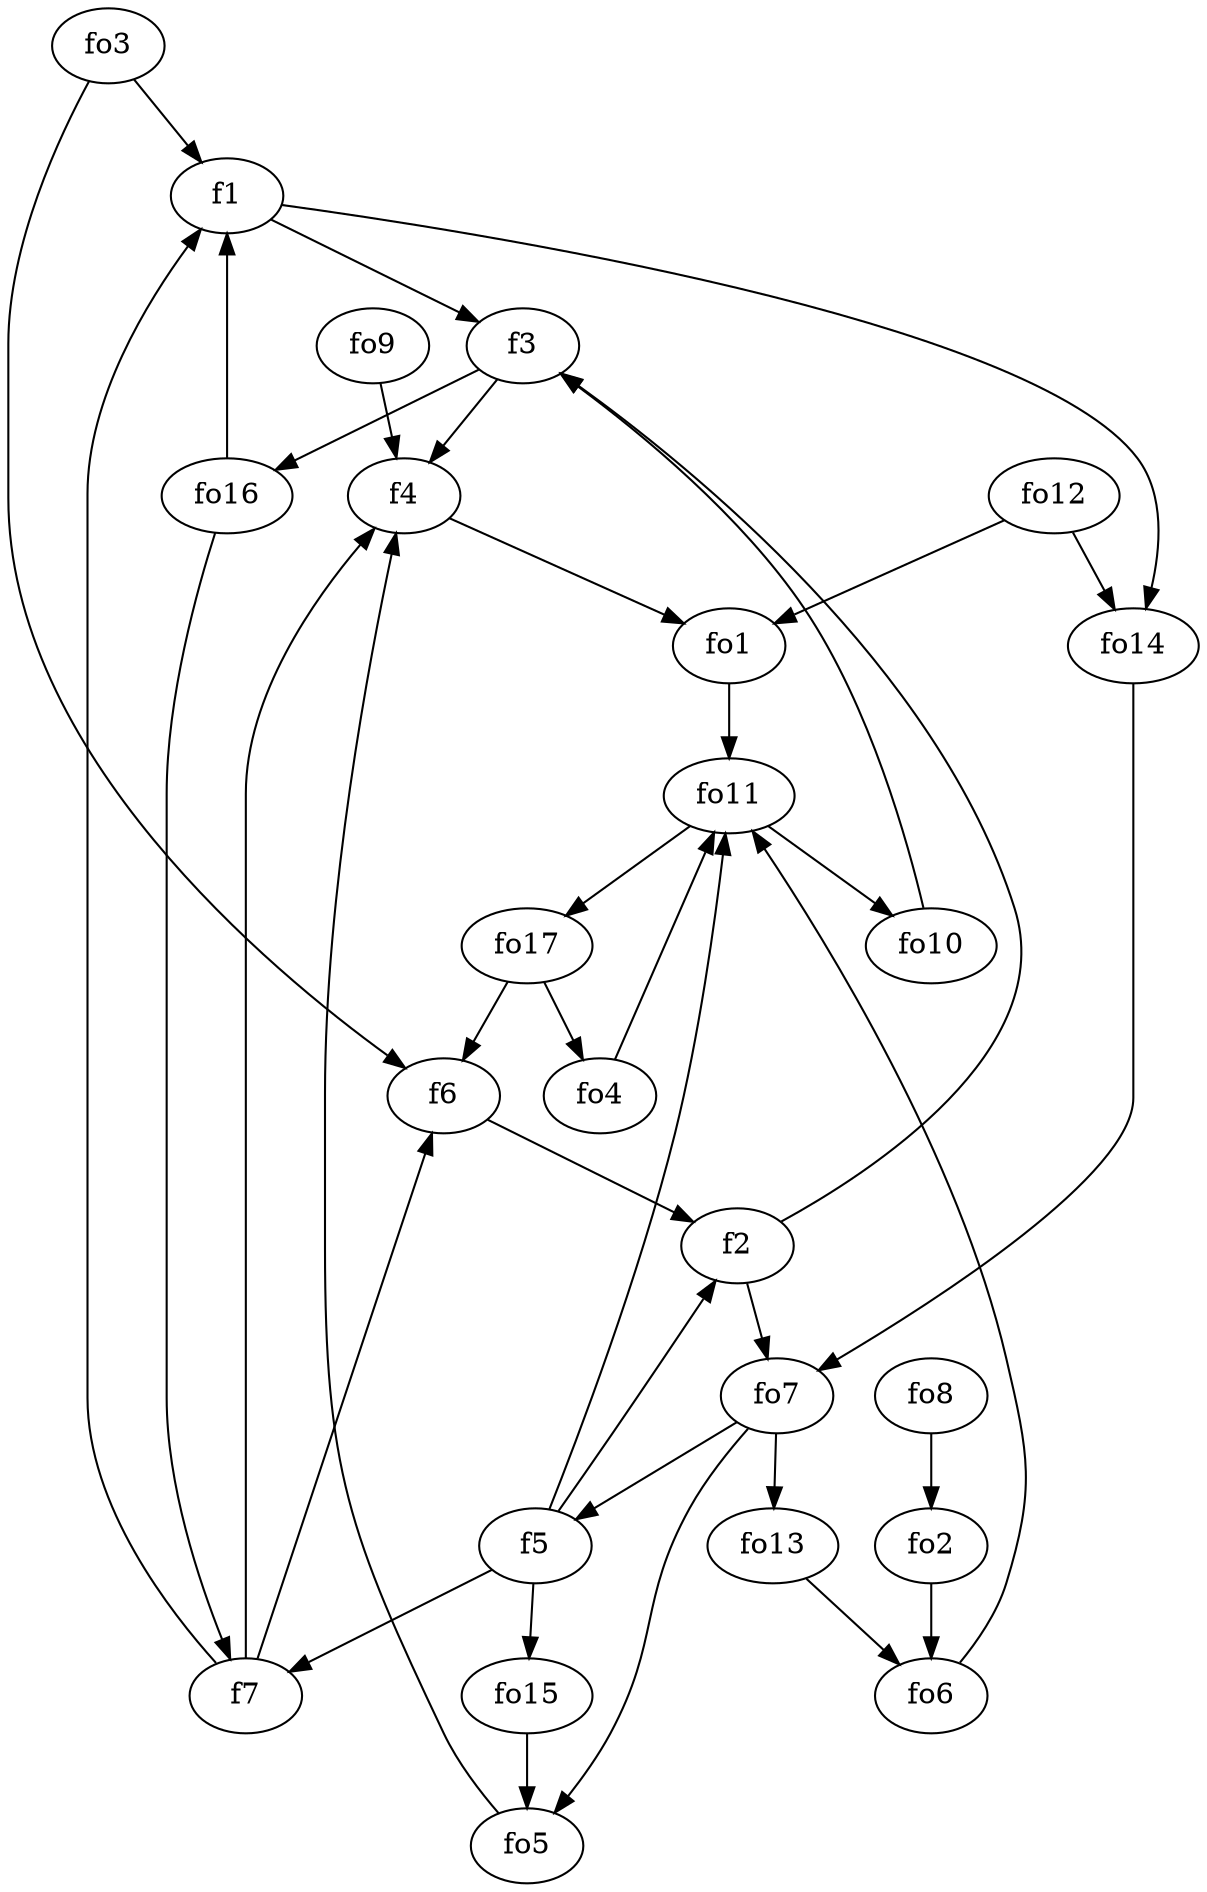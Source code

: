strict digraph  {
f1;
f2;
f3;
f4;
f5;
f6;
f7;
fo1;
fo2;
fo3;
fo4;
fo5;
fo6;
fo7;
fo8;
fo9;
fo10;
fo11;
fo12;
fo13;
fo14;
fo15;
fo16;
fo17;
f1 -> fo14  [weight=2];
f1 -> f3  [weight=2];
f2 -> fo7  [weight=2];
f2 -> f3  [weight=2];
f3 -> fo16  [weight=2];
f3 -> f4  [weight=2];
f4 -> fo1  [weight=2];
f5 -> f2  [weight=2];
f5 -> f7  [weight=2];
f5 -> fo15  [weight=2];
f5 -> fo11  [weight=2];
f6 -> f2  [weight=2];
f7 -> f4  [weight=2];
f7 -> f6  [weight=2];
f7 -> f1  [weight=2];
fo1 -> fo11  [weight=2];
fo2 -> fo6  [weight=2];
fo3 -> f1  [weight=2];
fo3 -> f6  [weight=2];
fo4 -> fo11  [weight=2];
fo5 -> f4  [weight=2];
fo6 -> fo11  [weight=2];
fo7 -> f5  [weight=2];
fo7 -> fo5  [weight=2];
fo7 -> fo13  [weight=2];
fo8 -> fo2  [weight=2];
fo9 -> f4  [weight=2];
fo10 -> f3  [weight=2];
fo11 -> fo17  [weight=2];
fo11 -> fo10  [weight=2];
fo12 -> fo14  [weight=2];
fo12 -> fo1  [weight=2];
fo13 -> fo6  [weight=2];
fo14 -> fo7  [weight=2];
fo15 -> fo5  [weight=2];
fo16 -> f7  [weight=2];
fo16 -> f1  [weight=2];
fo17 -> fo4  [weight=2];
fo17 -> f6  [weight=2];
}
